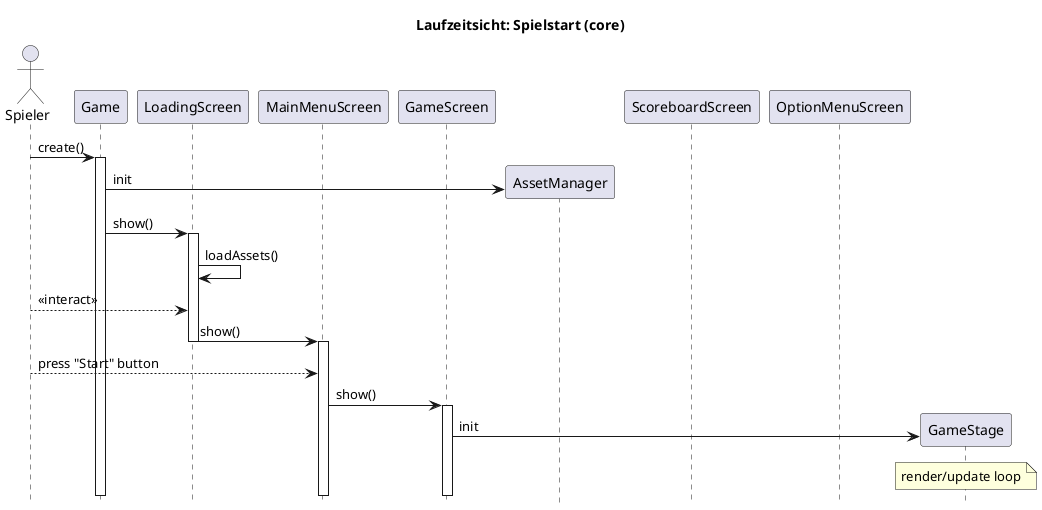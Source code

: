 @startuml
hide footbox
title Laufzeitsicht: Spielstart (core)

actor Spieler as Player
participant Game as G
participant "LoadingScreen" as LS
participant "MainMenuScreen" as MMS
participant "GameScreen" as GS
participant "AssetManager" as AM
participant "ScoreboardScreen" as SBS
participant "OptionMenuScreen" as OMS
participant "GameStage" as GST

Player -> G : create()
activate G
G -> AM ** : init
G -> LS : show()
activate LS
LS -> LS : loadAssets()
Player --> LS : <<interact>>
LS -> MMS : show()
deactivate LS
activate MMS
Player --> MMS : press "Start" button
MMS -> GS : show()
activate GS
GS -> GST ** : init
note over GST
render/update loop
endnote
@enduml
